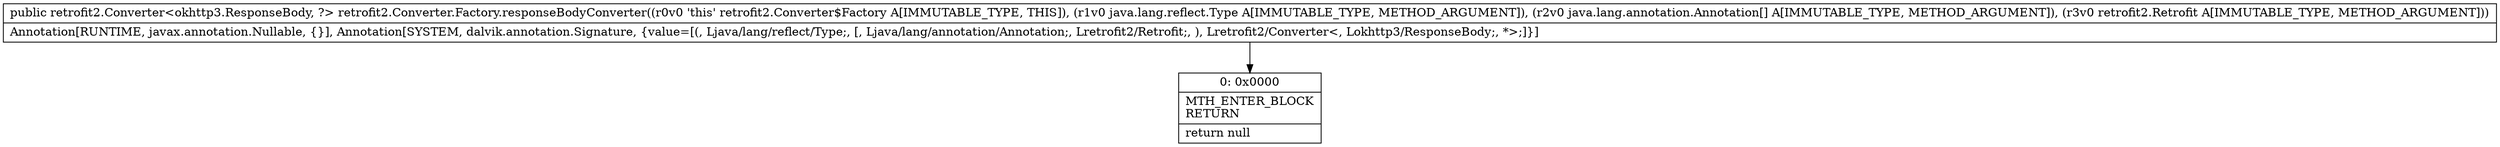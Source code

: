 digraph "CFG forretrofit2.Converter.Factory.responseBodyConverter(Ljava\/lang\/reflect\/Type;[Ljava\/lang\/annotation\/Annotation;Lretrofit2\/Retrofit;)Lretrofit2\/Converter;" {
Node_0 [shape=record,label="{0\:\ 0x0000|MTH_ENTER_BLOCK\lRETURN\l|return null\l}"];
MethodNode[shape=record,label="{public retrofit2.Converter\<okhttp3.ResponseBody, ?\> retrofit2.Converter.Factory.responseBodyConverter((r0v0 'this' retrofit2.Converter$Factory A[IMMUTABLE_TYPE, THIS]), (r1v0 java.lang.reflect.Type A[IMMUTABLE_TYPE, METHOD_ARGUMENT]), (r2v0 java.lang.annotation.Annotation[] A[IMMUTABLE_TYPE, METHOD_ARGUMENT]), (r3v0 retrofit2.Retrofit A[IMMUTABLE_TYPE, METHOD_ARGUMENT]))  | Annotation[RUNTIME, javax.annotation.Nullable, \{\}], Annotation[SYSTEM, dalvik.annotation.Signature, \{value=[(, Ljava\/lang\/reflect\/Type;, [, Ljava\/lang\/annotation\/Annotation;, Lretrofit2\/Retrofit;, ), Lretrofit2\/Converter\<, Lokhttp3\/ResponseBody;, *\>;]\}]\l}"];
MethodNode -> Node_0;
}

